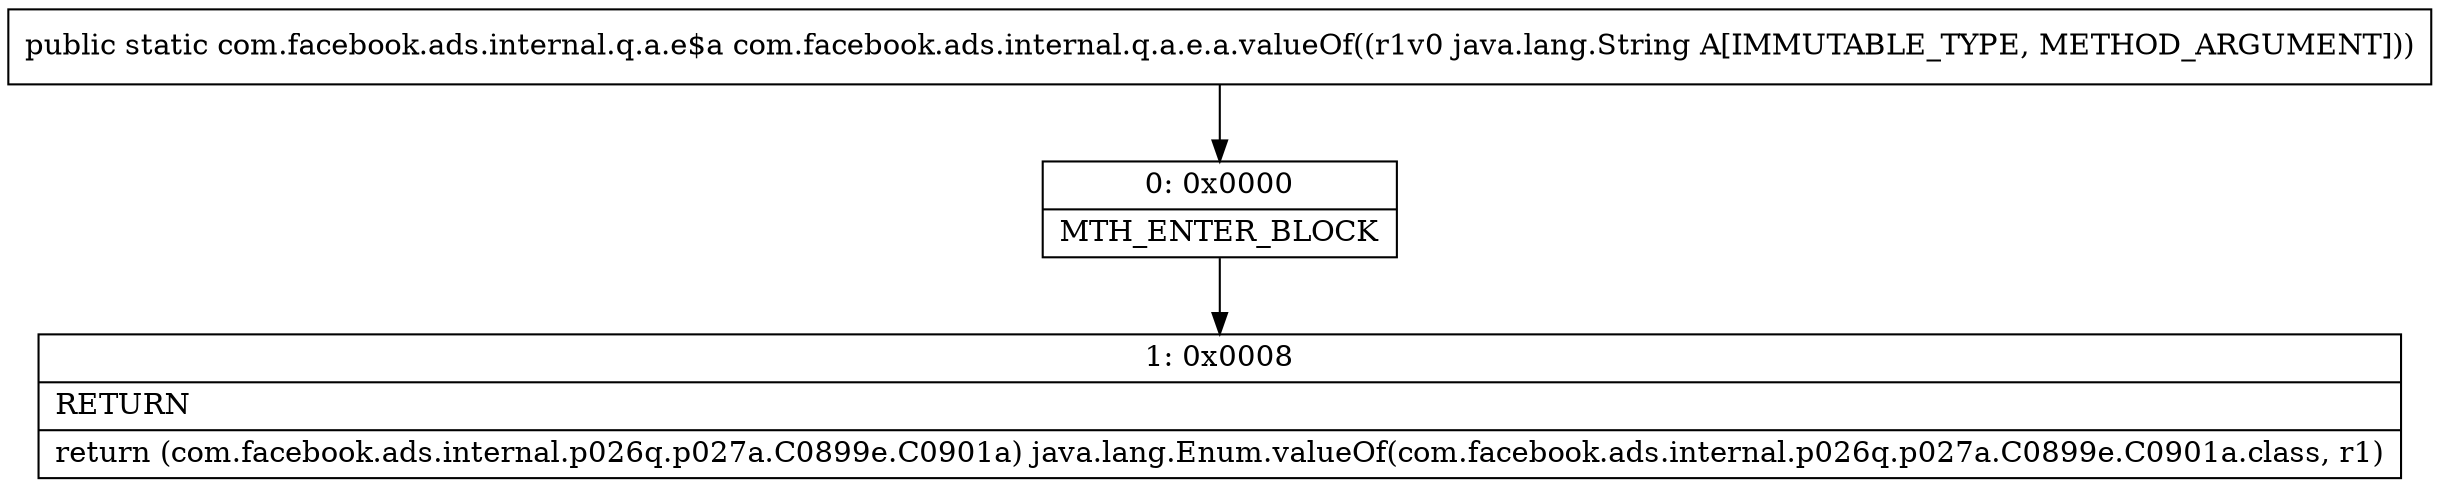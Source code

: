 digraph "CFG forcom.facebook.ads.internal.q.a.e.a.valueOf(Ljava\/lang\/String;)Lcom\/facebook\/ads\/internal\/q\/a\/e$a;" {
Node_0 [shape=record,label="{0\:\ 0x0000|MTH_ENTER_BLOCK\l}"];
Node_1 [shape=record,label="{1\:\ 0x0008|RETURN\l|return (com.facebook.ads.internal.p026q.p027a.C0899e.C0901a) java.lang.Enum.valueOf(com.facebook.ads.internal.p026q.p027a.C0899e.C0901a.class, r1)\l}"];
MethodNode[shape=record,label="{public static com.facebook.ads.internal.q.a.e$a com.facebook.ads.internal.q.a.e.a.valueOf((r1v0 java.lang.String A[IMMUTABLE_TYPE, METHOD_ARGUMENT])) }"];
MethodNode -> Node_0;
Node_0 -> Node_1;
}

